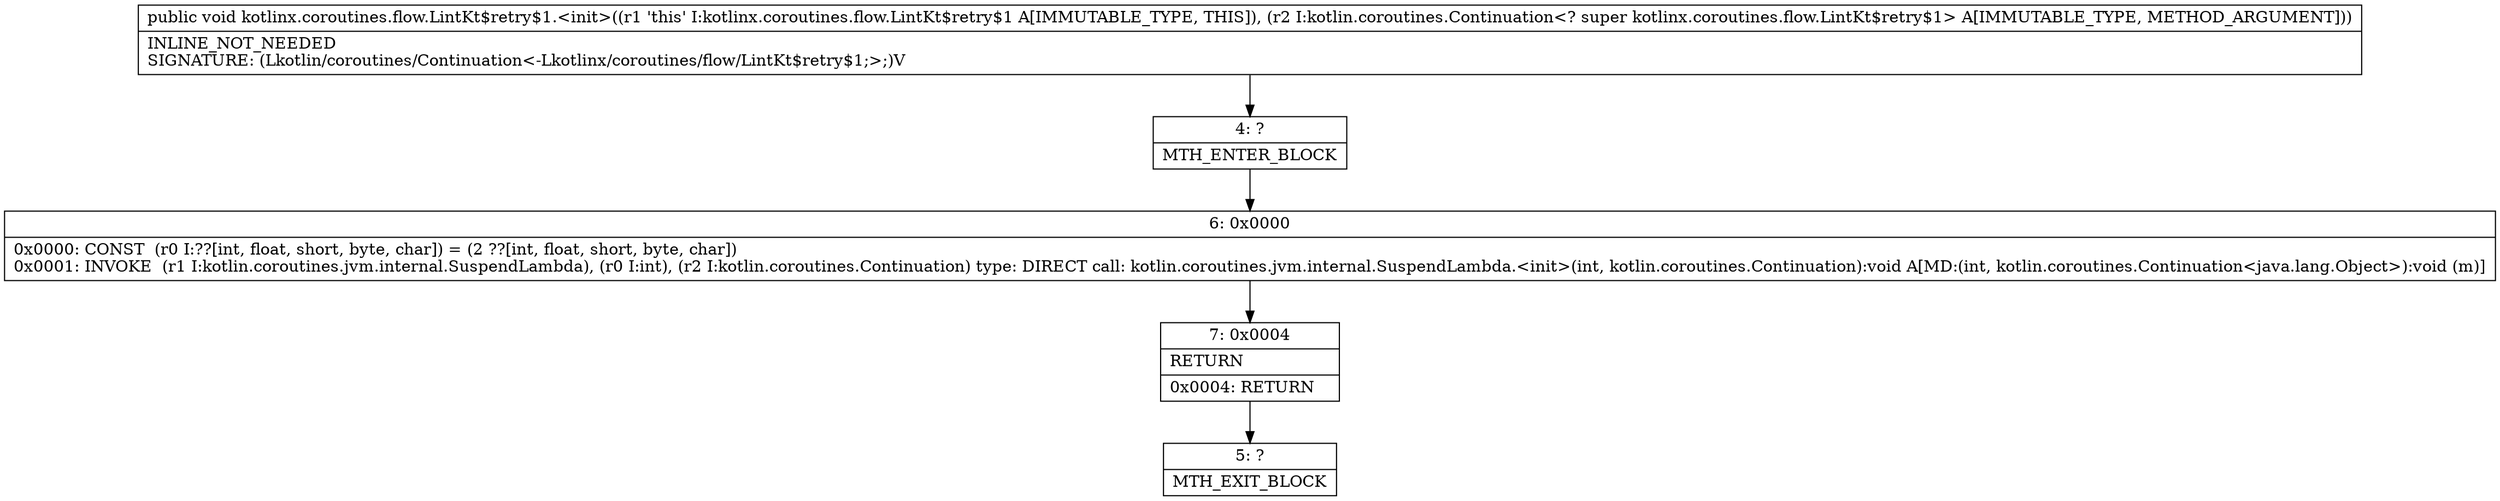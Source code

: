 digraph "CFG forkotlinx.coroutines.flow.LintKt$retry$1.\<init\>(Lkotlin\/coroutines\/Continuation;)V" {
Node_4 [shape=record,label="{4\:\ ?|MTH_ENTER_BLOCK\l}"];
Node_6 [shape=record,label="{6\:\ 0x0000|0x0000: CONST  (r0 I:??[int, float, short, byte, char]) = (2 ??[int, float, short, byte, char]) \l0x0001: INVOKE  (r1 I:kotlin.coroutines.jvm.internal.SuspendLambda), (r0 I:int), (r2 I:kotlin.coroutines.Continuation) type: DIRECT call: kotlin.coroutines.jvm.internal.SuspendLambda.\<init\>(int, kotlin.coroutines.Continuation):void A[MD:(int, kotlin.coroutines.Continuation\<java.lang.Object\>):void (m)]\l}"];
Node_7 [shape=record,label="{7\:\ 0x0004|RETURN\l|0x0004: RETURN   \l}"];
Node_5 [shape=record,label="{5\:\ ?|MTH_EXIT_BLOCK\l}"];
MethodNode[shape=record,label="{public void kotlinx.coroutines.flow.LintKt$retry$1.\<init\>((r1 'this' I:kotlinx.coroutines.flow.LintKt$retry$1 A[IMMUTABLE_TYPE, THIS]), (r2 I:kotlin.coroutines.Continuation\<? super kotlinx.coroutines.flow.LintKt$retry$1\> A[IMMUTABLE_TYPE, METHOD_ARGUMENT]))  | INLINE_NOT_NEEDED\lSIGNATURE: (Lkotlin\/coroutines\/Continuation\<\-Lkotlinx\/coroutines\/flow\/LintKt$retry$1;\>;)V\l}"];
MethodNode -> Node_4;Node_4 -> Node_6;
Node_6 -> Node_7;
Node_7 -> Node_5;
}

